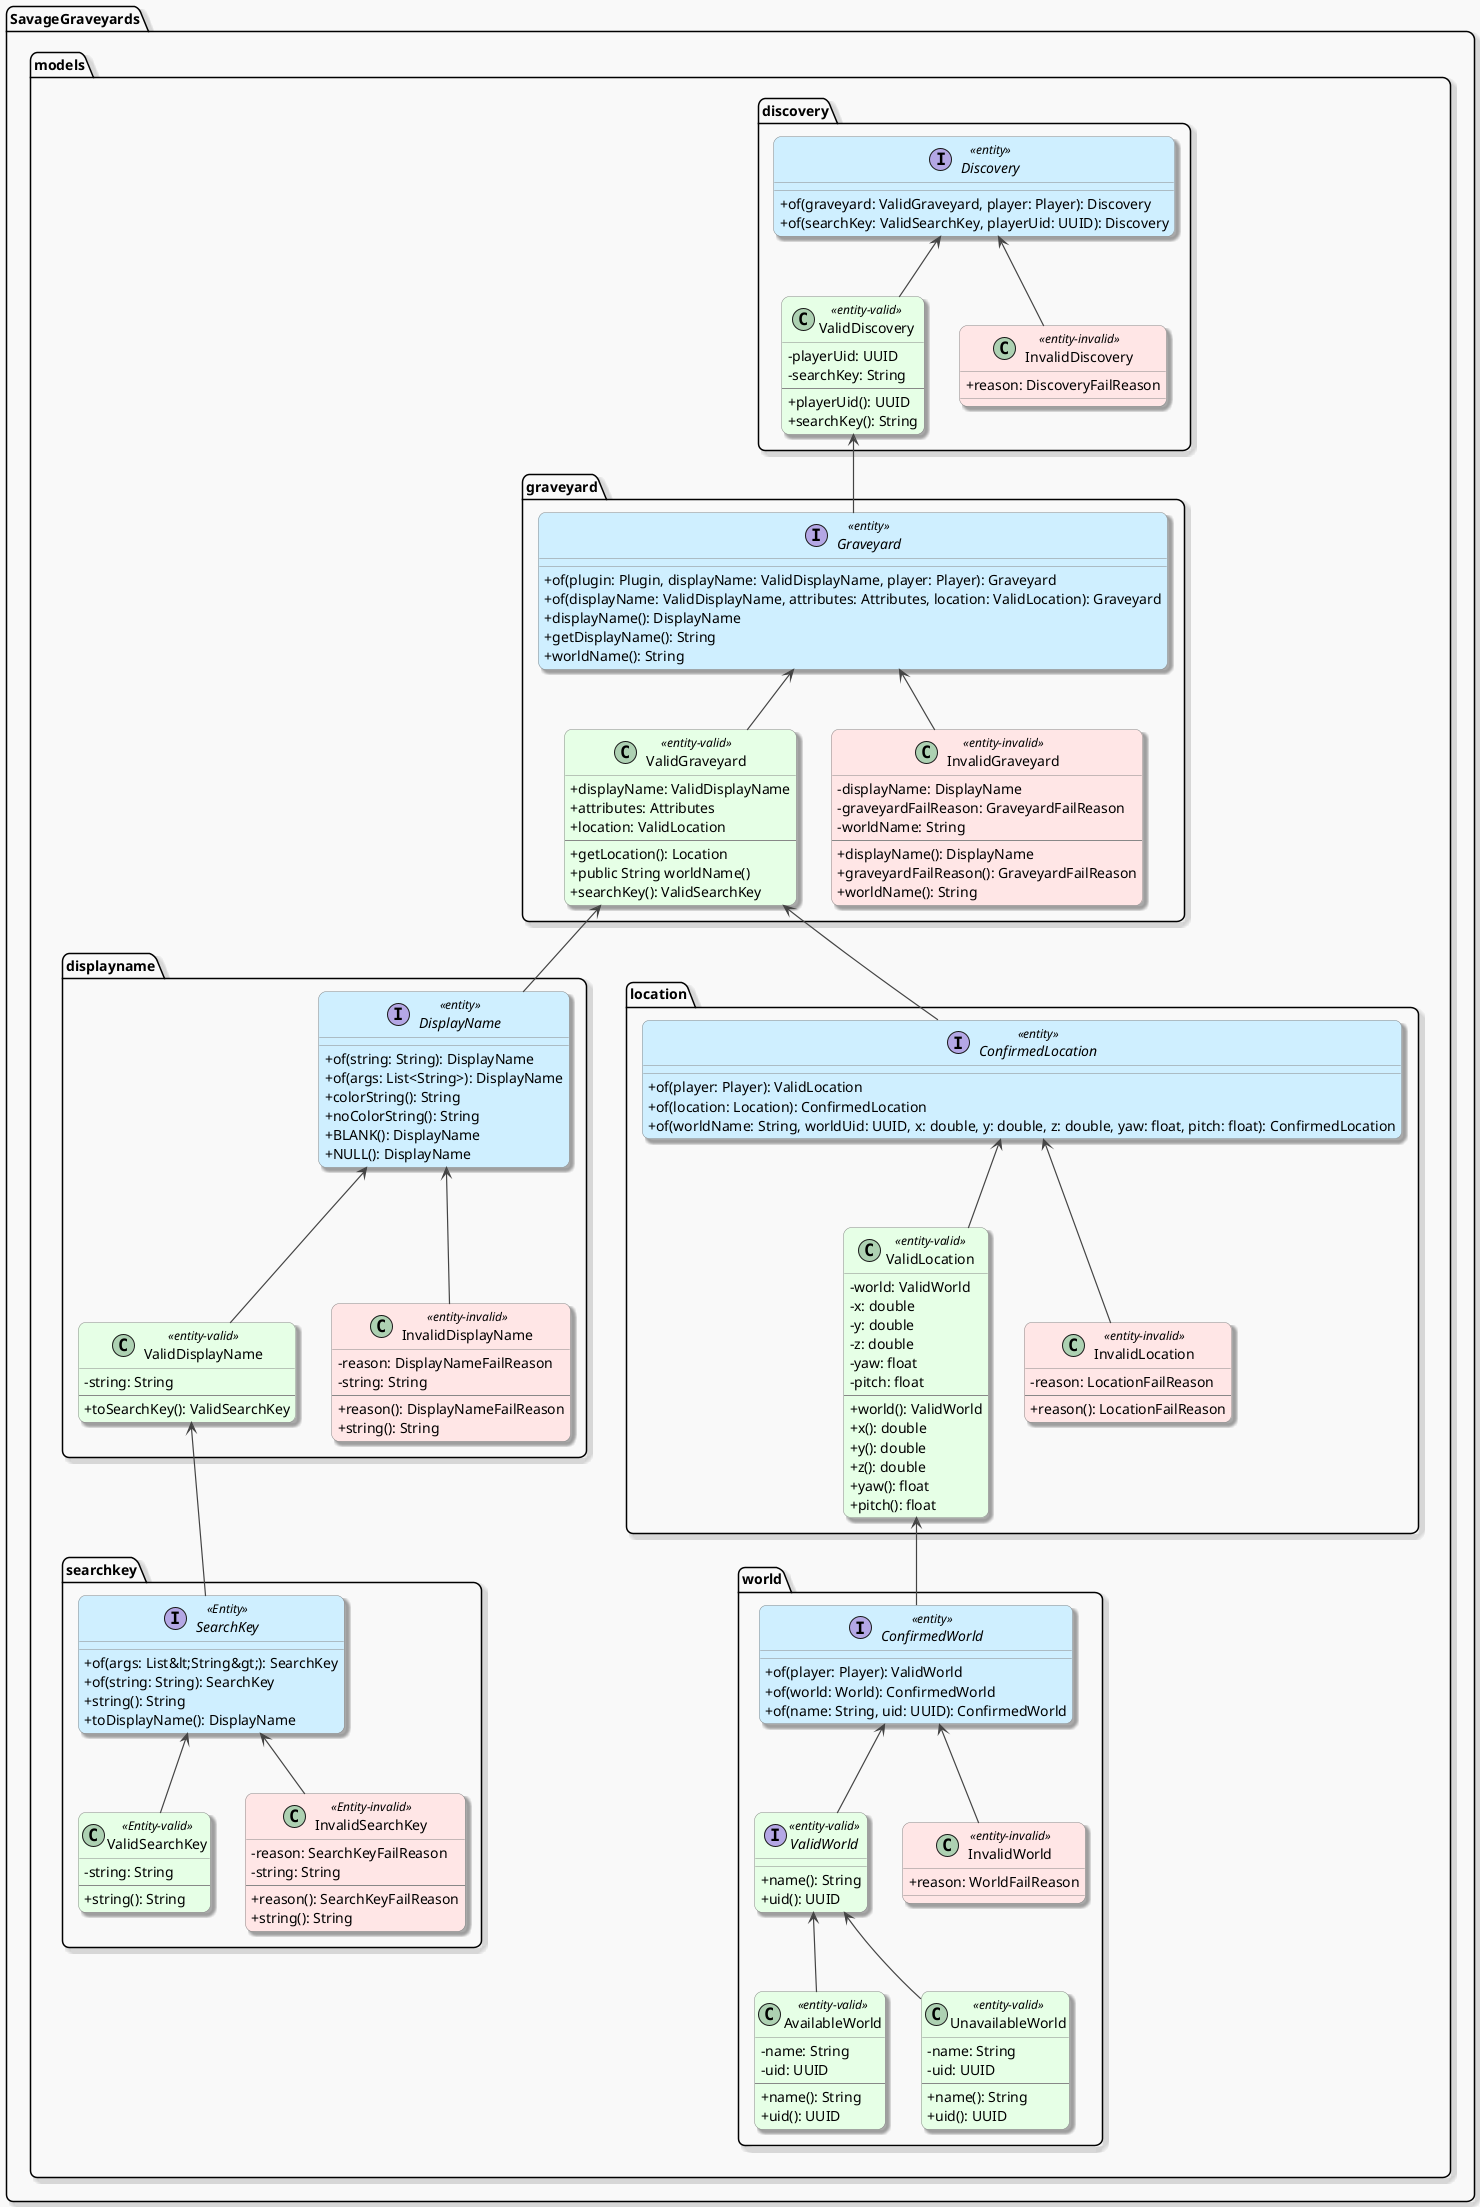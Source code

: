 @startuml

' === GLOBAL STYLING ===
skinparam backgroundColor #f9f9f9
skinparam shadowing true
skinparam roundCorner 15
skinparam ArrowColor #444444
skinparam ArrowThickness 1.2
skinparam ArrowFontSize 11
skinparam packageTitleFontSize 14
skinparam classFontName "Helvetica"
skinparam classAttributeIconSize 0
skinparam class {
  BackgroundColor white
  BorderColor #888888
}
skinparam class {
  BackgroundColor<<entity>> #cfefff
    BackgroundColor<<entity-valid>> #e6ffe6
  BackgroundColor<<entity-invalid>> #ffe6e6
}

package SavageGraveyards
{
    package models
    {
        package discovery {
            interface Discovery <<entity>> {
            + of(graveyard: ValidGraveyard, player: Player): Discovery
            + of(searchKey: ValidSearchKey, playerUid: UUID): Discovery
            }
            class ValidDiscovery <<entity-valid>> {
                - playerUid: UUID
                - searchKey: String
                --
                + playerUid(): UUID
                + searchKey(): String
            }
            class InvalidDiscovery <<entity-invalid>> {
                + reason: DiscoveryFailReason
            }
            Discovery <-- ValidDiscovery
            Discovery <-- InvalidDiscovery
        }

        package graveyard {
            interface Graveyard <<entity>> {
                + of(plugin: Plugin, displayName: ValidDisplayName, player: Player): Graveyard
                + of(displayName: ValidDisplayName, attributes: Attributes, location: ValidLocation): Graveyard
                + displayName(): DisplayName
                + getDisplayName(): String
                + worldName(): String
            }
            class ValidGraveyard <<entity-valid>> {
                + displayName: ValidDisplayName
                + attributes: Attributes
                + location: ValidLocation
                --
                + getLocation(): Location
                + public String worldName()
                + searchKey(): ValidSearchKey
            }
            class InvalidGraveyard <<entity-invalid>> {
                - displayName: DisplayName
                - graveyardFailReason: GraveyardFailReason
                - worldName: String
                --
                + displayName(): DisplayName
                + graveyardFailReason(): GraveyardFailReason
                + worldName(): String
            }
            Graveyard <-- ValidGraveyard
            Graveyard <-- InvalidGraveyard
        }

        together {
            package displayname {
                interface DisplayName <<entity>> {
                    + of(string: String): DisplayName
                    + of(args: List<String>): DisplayName
                    + colorString(): String
                    + noColorString(): String
                    + BLANK(): DisplayName
                    + NULL(): DisplayName
                }
                class ValidDisplayName <<entity-valid>> {
                    - string: String
                    --
                    + toSearchKey(): ValidSearchKey
                }
                class InvalidDisplayName <<entity-invalid>> {
                    - reason: DisplayNameFailReason
                    - string: String
                    --
                    + reason(): DisplayNameFailReason
                    + string(): String
                }
                DisplayName <-- ValidDisplayName
                DisplayName <-- InvalidDisplayName
            }

            package searchkey {
                interface SearchKey <<Entity>>
                {
                    + of(args: List&lt;String&gt;): SearchKey
                    + of(string: String): SearchKey
                    + string(): String
                    + toDisplayName(): DisplayName
                }

                class ValidSearchKey <<Entity-valid>>
                {
                    - string: String
                    --
                    + string(): String
                }

                class InvalidSearchKey <<Entity-invalid>>
                {
                    - reason: SearchKeyFailReason
                    - string: String
                    --
                    + reason(): SearchKeyFailReason
                    + string(): String
                }
                SearchKey <-- ValidSearchKey
                SearchKey <-- InvalidSearchKey
            }
            ValidDisplayName <-- SearchKey
        }

        together {
        package location {
            interface ConfirmedLocation <<entity>> {
                + of(player: Player): ValidLocation
                + of(location: Location): ConfirmedLocation
                + of(worldName: String, worldUid: UUID, x: double, y: double, z: double, yaw: float, pitch: float): ConfirmedLocation
            }
            class ValidLocation <<entity-valid>> {
                - world: ValidWorld
                - x: double
                - y: double
                - z: double
                - yaw: float
                - pitch: float
                --
                + world(): ValidWorld
                + x(): double
                + y(): double
                + z(): double
                + yaw(): float
                + pitch(): float
            }
            class InvalidLocation <<entity-invalid>> {
                - reason: LocationFailReason
                --
                + reason(): LocationFailReason
            }
            ConfirmedLocation <-- ValidLocation
            ConfirmedLocation <-- InvalidLocation
        }

        package world {
            interface ConfirmedWorld <<entity>> {
                + of(player: Player): ValidWorld
                + of(world: World): ConfirmedWorld
                + of(name: String, uid: UUID): ConfirmedWorld
            }
            interface ValidWorld <<entity-valid>> {
                + name(): String
                + uid(): UUID
            }
            class AvailableWorld <<entity-valid>> {
                - name: String
                - uid: UUID
                --
                + name(): String
                + uid(): UUID
            }
            class UnavailableWorld <<entity-valid>> {
                - name: String
                - uid: UUID
                --
                + name(): String
                + uid(): UUID
            }
            class InvalidWorld <<entity-invalid>> {
                + reason: WorldFailReason
            }
            ConfirmedWorld <-- ValidWorld
            ConfirmedWorld <-- InvalidWorld
            ValidWorld <-- AvailableWorld
            ValidWorld <-- UnavailableWorld
        }
        ValidLocation <-- ConfirmedWorld
        }
    }
}

ValidGraveyard <-- DisplayName
ValidGraveyard <-- ConfirmedLocation
ValidDiscovery <-- Graveyard

@enduml
